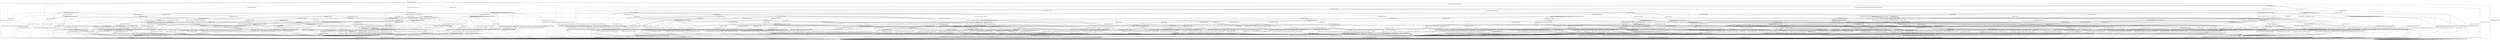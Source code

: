 digraph g {

	s0 [shape="circle" label="s0"];
	s1 [shape="circle" label="s1"];
	s2 [shape="circle" label="s2"];
	s3 [shape="circle" label="s3"];
	s4 [shape="circle" label="s4"];
	s5 [shape="circle" label="s5"];
	s6 [shape="circle" label="s6"];
	s7 [shape="circle" label="s7"];
	s8 [shape="circle" label="s8"];
	s9 [shape="circle" label="s9"];
	s10 [shape="circle" label="s10"];
	s11 [shape="circle" label="s11"];
	s12 [shape="circle" label="s12"];
	s13 [shape="circle" label="s13"];
	s14 [shape="circle" label="s14"];
	s15 [shape="circle" label="s15"];
	s16 [shape="circle" label="s16"];
	s17 [shape="circle" label="s17"];
	s18 [shape="circle" label="s18"];
	s19 [shape="circle" label="s19"];
	s20 [shape="circle" label="s20"];
	s21 [shape="circle" label="s21"];
	s22 [shape="circle" label="s22"];
	s23 [shape="circle" label="s23"];
	s24 [shape="circle" label="s24"];
	s25 [shape="circle" label="s25"];
	s26 [shape="circle" label="s26"];
	s27 [shape="circle" label="s27"];
	s28 [shape="circle" label="s28"];
	s29 [shape="circle" label="s29"];
	s30 [shape="circle" label="s30"];
	s31 [shape="circle" label="s31"];
	s32 [shape="circle" label="s32"];
	s33 [shape="circle" label="s33"];
	s34 [shape="circle" label="s34"];
	s35 [shape="circle" label="s35"];
	s36 [shape="circle" label="s36"];
	s37 [shape="circle" label="s37"];
	s38 [shape="circle" label="s38"];
	s39 [shape="circle" label="s39"];
	s40 [shape="circle" label="s40"];
	s41 [shape="circle" label="s41"];
	s42 [shape="circle" label="s42"];
	s43 [shape="circle" label="s43"];
	s44 [shape="circle" label="s44"];
	s45 [shape="circle" label="s45"];
	s46 [shape="circle" label="s46"];
	s47 [shape="circle" label="s47"];
	s48 [shape="circle" label="s48"];
	s49 [shape="circle" label="s49"];
	s50 [shape="circle" label="s50"];
	s51 [shape="circle" label="s51"];
	s52 [shape="circle" label="s52"];
	s53 [shape="circle" label="s53"];
	s54 [shape="circle" label="s54"];
	s55 [shape="circle" label="s55"];
	s56 [shape="circle" label="s56"];
	s57 [shape="circle" label="s57"];
	s58 [shape="circle" label="s58"];
	s59 [shape="circle" label="s59"];
	s60 [shape="circle" label="s60"];
	s61 [shape="circle" label="s61"];
	s62 [shape="circle" label="s62"];
	s63 [shape="circle" label="s63"];
	s64 [shape="circle" label="s64"];
	s65 [shape="circle" label="s65"];
	s66 [shape="circle" label="s66"];
	s67 [shape="circle" label="s67"];
	s68 [shape="circle" label="s68"];
	s69 [shape="circle" label="s69"];
	s70 [shape="circle" label="s70"];
	s71 [shape="circle" label="s71"];
	s72 [shape="circle" label="s72"];
	s73 [shape="circle" label="s73"];
	s74 [shape="circle" label="s74"];
	s75 [shape="circle" label="s75"];
	s76 [shape="circle" label="s76"];
	s77 [shape="circle" label="s77"];
	s78 [shape="circle" label="s78"];
	s79 [shape="circle" label="s79"];
	s80 [shape="circle" label="s80"];
	s81 [shape="circle" label="s81"];
	s82 [shape="circle" label="s82"];
	s83 [shape="circle" label="s83"];
	s84 [shape="circle" label="s84"];
	s85 [shape="circle" label="s85"];
	s86 [shape="circle" label="s86"];
	s87 [shape="circle" label="s87"];
	s88 [shape="circle" label="s88"];
	s89 [shape="circle" label="s89"];
	s90 [shape="circle" label="s90"];
	s0 -> s2 [label="RSA_CLIENT_HELLO / HELLO_VERIFY_REQUEST"];
	s0 -> s12 [label="RSA_CLIENT_KEY_EXCHANGE / TIMEOUT"];
	s0 -> s6 [label="CHANGE_CIPHER_SPEC / TIMEOUT"];
	s0 -> s3 [label="FINISHED / TIMEOUT"];
	s0 -> s0 [label="APPLICATION / TIMEOUT"];
	s0 -> s71 [label="CERTIFICATE / TIMEOUT"];
	s0 -> s20 [label="EMPTY_CERTIFICATE / TIMEOUT"];
	s0 -> s3 [label="CERTIFICATE_VERIFY / TIMEOUT"];
	s0 -> s1 [label="Alert(WARNING,CLOSE_NOTIFY) / TIMEOUT"];
	s0 -> s1 [label="Alert(FATAL,UNEXPECTED_MESSAGE) / TIMEOUT"];
	s1 -> s1 [label="RSA_CLIENT_HELLO / SOCKET_CLOSED"];
	s1 -> s1 [label="RSA_CLIENT_KEY_EXCHANGE / SOCKET_CLOSED"];
	s1 -> s1 [label="CHANGE_CIPHER_SPEC / SOCKET_CLOSED"];
	s1 -> s1 [label="FINISHED / SOCKET_CLOSED"];
	s1 -> s1 [label="APPLICATION / SOCKET_CLOSED"];
	s1 -> s1 [label="CERTIFICATE / SOCKET_CLOSED"];
	s1 -> s1 [label="EMPTY_CERTIFICATE / SOCKET_CLOSED"];
	s1 -> s1 [label="CERTIFICATE_VERIFY / SOCKET_CLOSED"];
	s1 -> s1 [label="Alert(WARNING,CLOSE_NOTIFY) / SOCKET_CLOSED"];
	s1 -> s1 [label="Alert(FATAL,UNEXPECTED_MESSAGE) / SOCKET_CLOSED"];
	s2 -> s4 [label="RSA_CLIENT_HELLO / SERVER_HELLO,CERTIFICATE,CERTIFICATE_REQUEST,SERVER_HELLO_DONE"];
	s2 -> s7 [label="RSA_CLIENT_KEY_EXCHANGE / TIMEOUT"];
	s2 -> s6 [label="CHANGE_CIPHER_SPEC / TIMEOUT"];
	s2 -> s5 [label="FINISHED / TIMEOUT"];
	s2 -> s2 [label="APPLICATION / TIMEOUT"];
	s2 -> s32 [label="CERTIFICATE / TIMEOUT"];
	s2 -> s18 [label="EMPTY_CERTIFICATE / TIMEOUT"];
	s2 -> s5 [label="CERTIFICATE_VERIFY / TIMEOUT"];
	s2 -> s1 [label="Alert(WARNING,CLOSE_NOTIFY) / Alert(WARNING,CLOSE_NOTIFY)"];
	s2 -> s1 [label="Alert(FATAL,UNEXPECTED_MESSAGE) / TIMEOUT"];
	s3 -> s3 [label="RSA_CLIENT_HELLO / TIMEOUT"];
	s3 -> s3 [label="RSA_CLIENT_KEY_EXCHANGE / TIMEOUT"];
	s3 -> s6 [label="CHANGE_CIPHER_SPEC / TIMEOUT"];
	s3 -> s3 [label="FINISHED / TIMEOUT"];
	s3 -> s3 [label="APPLICATION / TIMEOUT"];
	s3 -> s3 [label="CERTIFICATE / TIMEOUT"];
	s3 -> s3 [label="EMPTY_CERTIFICATE / TIMEOUT"];
	s3 -> s3 [label="CERTIFICATE_VERIFY / TIMEOUT"];
	s3 -> s1 [label="Alert(WARNING,CLOSE_NOTIFY) / TIMEOUT"];
	s3 -> s1 [label="Alert(FATAL,UNEXPECTED_MESSAGE) / TIMEOUT"];
	s4 -> s1 [label="RSA_CLIENT_HELLO / Alert(FATAL,UNEXPECTED_MESSAGE)"];
	s4 -> s15 [label="RSA_CLIENT_KEY_EXCHANGE / TIMEOUT"];
	s4 -> s6 [label="CHANGE_CIPHER_SPEC / TIMEOUT"];
	s4 -> s5 [label="FINISHED / TIMEOUT"];
	s4 -> s4 [label="APPLICATION / TIMEOUT"];
	s4 -> s32 [label="CERTIFICATE / TIMEOUT"];
	s4 -> s8 [label="EMPTY_CERTIFICATE / TIMEOUT"];
	s4 -> s5 [label="CERTIFICATE_VERIFY / TIMEOUT"];
	s4 -> s1 [label="Alert(WARNING,CLOSE_NOTIFY) / Alert(WARNING,CLOSE_NOTIFY)"];
	s4 -> s1 [label="Alert(FATAL,UNEXPECTED_MESSAGE) / TIMEOUT"];
	s5 -> s5 [label="RSA_CLIENT_HELLO / TIMEOUT"];
	s5 -> s5 [label="RSA_CLIENT_KEY_EXCHANGE / TIMEOUT"];
	s5 -> s6 [label="CHANGE_CIPHER_SPEC / TIMEOUT"];
	s5 -> s5 [label="FINISHED / TIMEOUT"];
	s5 -> s5 [label="APPLICATION / TIMEOUT"];
	s5 -> s5 [label="CERTIFICATE / TIMEOUT"];
	s5 -> s5 [label="EMPTY_CERTIFICATE / TIMEOUT"];
	s5 -> s5 [label="CERTIFICATE_VERIFY / TIMEOUT"];
	s5 -> s1 [label="Alert(WARNING,CLOSE_NOTIFY) / Alert(WARNING,CLOSE_NOTIFY)"];
	s5 -> s1 [label="Alert(FATAL,UNEXPECTED_MESSAGE) / TIMEOUT"];
	s6 -> s6 [label="RSA_CLIENT_HELLO / TIMEOUT"];
	s6 -> s6 [label="RSA_CLIENT_KEY_EXCHANGE / TIMEOUT"];
	s6 -> s6 [label="CHANGE_CIPHER_SPEC / TIMEOUT"];
	s6 -> s6 [label="FINISHED / TIMEOUT"];
	s6 -> s6 [label="APPLICATION / TIMEOUT"];
	s6 -> s6 [label="CERTIFICATE / TIMEOUT"];
	s6 -> s6 [label="EMPTY_CERTIFICATE / TIMEOUT"];
	s6 -> s6 [label="CERTIFICATE_VERIFY / TIMEOUT"];
	s6 -> s6 [label="Alert(WARNING,CLOSE_NOTIFY) / TIMEOUT"];
	s6 -> s6 [label="Alert(FATAL,UNEXPECTED_MESSAGE) / TIMEOUT"];
	s7 -> s49 [label="RSA_CLIENT_HELLO / TIMEOUT"];
	s7 -> s5 [label="RSA_CLIENT_KEY_EXCHANGE / TIMEOUT"];
	s7 -> s10 [label="CHANGE_CIPHER_SPEC / TIMEOUT"];
	s7 -> s24 [label="FINISHED / TIMEOUT"];
	s7 -> s7 [label="APPLICATION / TIMEOUT"];
	s7 -> s11 [label="CERTIFICATE / TIMEOUT"];
	s7 -> s11 [label="EMPTY_CERTIFICATE / TIMEOUT"];
	s7 -> s7 [label="CERTIFICATE_VERIFY / TIMEOUT"];
	s7 -> s1 [label="Alert(WARNING,CLOSE_NOTIFY) / Alert(WARNING,CLOSE_NOTIFY)"];
	s7 -> s1 [label="Alert(FATAL,UNEXPECTED_MESSAGE) / TIMEOUT"];
	s8 -> s56 [label="RSA_CLIENT_HELLO / TIMEOUT"];
	s8 -> s61 [label="RSA_CLIENT_KEY_EXCHANGE / TIMEOUT"];
	s8 -> s9 [label="CHANGE_CIPHER_SPEC / TIMEOUT"];
	s8 -> s33 [label="FINISHED / TIMEOUT"];
	s8 -> s8 [label="APPLICATION / TIMEOUT"];
	s8 -> s5 [label="CERTIFICATE / TIMEOUT"];
	s8 -> s5 [label="EMPTY_CERTIFICATE / TIMEOUT"];
	s8 -> s90 [label="CERTIFICATE_VERIFY / TIMEOUT"];
	s8 -> s1 [label="Alert(WARNING,CLOSE_NOTIFY) / Alert(WARNING,CLOSE_NOTIFY)"];
	s8 -> s1 [label="Alert(FATAL,UNEXPECTED_MESSAGE) / TIMEOUT"];
	s9 -> s1 [label="RSA_CLIENT_HELLO / Alert(FATAL,BAD_CERTIFICATE)"];
	s9 -> s1 [label="RSA_CLIENT_KEY_EXCHANGE / Alert(FATAL,BAD_CERTIFICATE)"];
	s9 -> s6 [label="CHANGE_CIPHER_SPEC / TIMEOUT"];
	s9 -> s1 [label="FINISHED / Alert(FATAL,BAD_CERTIFICATE)"];
	s9 -> s9 [label="APPLICATION / TIMEOUT"];
	s9 -> s1 [label="CERTIFICATE / Alert(FATAL,BAD_CERTIFICATE)"];
	s9 -> s1 [label="EMPTY_CERTIFICATE / Alert(FATAL,BAD_CERTIFICATE)"];
	s9 -> s1 [label="CERTIFICATE_VERIFY / Alert(FATAL,BAD_CERTIFICATE)"];
	s9 -> s9 [label="Alert(WARNING,CLOSE_NOTIFY) / TIMEOUT"];
	s9 -> s9 [label="Alert(FATAL,UNEXPECTED_MESSAGE) / TIMEOUT"];
	s10 -> s1 [label="RSA_CLIENT_HELLO / Alert(FATAL,UNEXPECTED_MESSAGE)"];
	s10 -> s1 [label="RSA_CLIENT_KEY_EXCHANGE / Alert(FATAL,UNEXPECTED_MESSAGE)"];
	s10 -> s6 [label="CHANGE_CIPHER_SPEC / TIMEOUT"];
	s10 -> s1 [label="FINISHED / Alert(FATAL,UNEXPECTED_MESSAGE)"];
	s10 -> s10 [label="APPLICATION / TIMEOUT"];
	s10 -> s1 [label="CERTIFICATE / Alert(FATAL,UNEXPECTED_MESSAGE)"];
	s10 -> s1 [label="EMPTY_CERTIFICATE / Alert(FATAL,UNEXPECTED_MESSAGE)"];
	s10 -> s1 [label="CERTIFICATE_VERIFY / Alert(FATAL,UNEXPECTED_MESSAGE)"];
	s10 -> s10 [label="Alert(WARNING,CLOSE_NOTIFY) / TIMEOUT"];
	s10 -> s10 [label="Alert(FATAL,UNEXPECTED_MESSAGE) / TIMEOUT"];
	s11 -> s43 [label="RSA_CLIENT_HELLO / TIMEOUT"];
	s11 -> s5 [label="RSA_CLIENT_KEY_EXCHANGE / TIMEOUT"];
	s11 -> s10 [label="CHANGE_CIPHER_SPEC / TIMEOUT"];
	s11 -> s27 [label="FINISHED / TIMEOUT"];
	s11 -> s11 [label="APPLICATION / TIMEOUT"];
	s11 -> s5 [label="CERTIFICATE / TIMEOUT"];
	s11 -> s5 [label="EMPTY_CERTIFICATE / TIMEOUT"];
	s11 -> s63 [label="CERTIFICATE_VERIFY / TIMEOUT"];
	s11 -> s1 [label="Alert(WARNING,CLOSE_NOTIFY) / Alert(WARNING,CLOSE_NOTIFY)"];
	s11 -> s1 [label="Alert(FATAL,UNEXPECTED_MESSAGE) / TIMEOUT"];
	s12 -> s68 [label="RSA_CLIENT_HELLO / TIMEOUT"];
	s12 -> s3 [label="RSA_CLIENT_KEY_EXCHANGE / TIMEOUT"];
	s12 -> s13 [label="CHANGE_CIPHER_SPEC / TIMEOUT"];
	s12 -> s60 [label="FINISHED / TIMEOUT"];
	s12 -> s12 [label="APPLICATION / TIMEOUT"];
	s12 -> s23 [label="CERTIFICATE / TIMEOUT"];
	s12 -> s23 [label="EMPTY_CERTIFICATE / TIMEOUT"];
	s12 -> s14 [label="CERTIFICATE_VERIFY / TIMEOUT"];
	s12 -> s1 [label="Alert(WARNING,CLOSE_NOTIFY) / TIMEOUT"];
	s12 -> s1 [label="Alert(FATAL,UNEXPECTED_MESSAGE) / TIMEOUT"];
	s13 -> s1 [label="RSA_CLIENT_HELLO / TIMEOUT"];
	s13 -> s1 [label="RSA_CLIENT_KEY_EXCHANGE / TIMEOUT"];
	s13 -> s6 [label="CHANGE_CIPHER_SPEC / TIMEOUT"];
	s13 -> s1 [label="FINISHED / TIMEOUT"];
	s13 -> s13 [label="APPLICATION / TIMEOUT"];
	s13 -> s1 [label="CERTIFICATE / TIMEOUT"];
	s13 -> s1 [label="EMPTY_CERTIFICATE / TIMEOUT"];
	s13 -> s1 [label="CERTIFICATE_VERIFY / TIMEOUT"];
	s13 -> s13 [label="Alert(WARNING,CLOSE_NOTIFY) / TIMEOUT"];
	s13 -> s13 [label="Alert(FATAL,UNEXPECTED_MESSAGE) / TIMEOUT"];
	s14 -> s79 [label="RSA_CLIENT_HELLO / TIMEOUT"];
	s14 -> s3 [label="RSA_CLIENT_KEY_EXCHANGE / TIMEOUT"];
	s14 -> s13 [label="CHANGE_CIPHER_SPEC / TIMEOUT"];
	s14 -> s64 [label="FINISHED / TIMEOUT"];
	s14 -> s14 [label="APPLICATION / TIMEOUT"];
	s14 -> s26 [label="CERTIFICATE / TIMEOUT"];
	s14 -> s26 [label="EMPTY_CERTIFICATE / TIMEOUT"];
	s14 -> s3 [label="CERTIFICATE_VERIFY / TIMEOUT"];
	s14 -> s1 [label="Alert(WARNING,CLOSE_NOTIFY) / TIMEOUT"];
	s14 -> s1 [label="Alert(FATAL,UNEXPECTED_MESSAGE) / TIMEOUT"];
	s15 -> s49 [label="RSA_CLIENT_HELLO / TIMEOUT"];
	s15 -> s5 [label="RSA_CLIENT_KEY_EXCHANGE / TIMEOUT"];
	s15 -> s19 [label="CHANGE_CIPHER_SPEC / TIMEOUT"];
	s15 -> s24 [label="FINISHED / TIMEOUT"];
	s15 -> s15 [label="APPLICATION / TIMEOUT"];
	s15 -> s59 [label="CERTIFICATE / TIMEOUT"];
	s15 -> s61 [label="EMPTY_CERTIFICATE / TIMEOUT"];
	s15 -> s16 [label="CERTIFICATE_VERIFY / TIMEOUT"];
	s15 -> s1 [label="Alert(WARNING,CLOSE_NOTIFY) / Alert(WARNING,CLOSE_NOTIFY)"];
	s15 -> s1 [label="Alert(FATAL,UNEXPECTED_MESSAGE) / TIMEOUT"];
	s16 -> s16 [label="RSA_CLIENT_HELLO / TIMEOUT"];
	s16 -> s5 [label="RSA_CLIENT_KEY_EXCHANGE / TIMEOUT"];
	s16 -> s17 [label="CHANGE_CIPHER_SPEC / TIMEOUT"];
	s16 -> s73 [label="FINISHED / TIMEOUT"];
	s16 -> s16 [label="APPLICATION / TIMEOUT"];
	s16 -> s21 [label="CERTIFICATE / TIMEOUT"];
	s16 -> s21 [label="EMPTY_CERTIFICATE / TIMEOUT"];
	s16 -> s5 [label="CERTIFICATE_VERIFY / TIMEOUT"];
	s16 -> s1 [label="Alert(WARNING,CLOSE_NOTIFY) / Alert(WARNING,CLOSE_NOTIFY)"];
	s16 -> s1 [label="Alert(FATAL,UNEXPECTED_MESSAGE) / TIMEOUT"];
	s17 -> s1 [label="RSA_CLIENT_HELLO / Alert(FATAL,HANDSHAKE_FAILURE)"];
	s17 -> s1 [label="RSA_CLIENT_KEY_EXCHANGE / Alert(FATAL,HANDSHAKE_FAILURE)"];
	s17 -> s6 [label="CHANGE_CIPHER_SPEC / TIMEOUT"];
	s17 -> s1 [label="FINISHED / Alert(FATAL,HANDSHAKE_FAILURE)"];
	s17 -> s17 [label="APPLICATION / TIMEOUT"];
	s17 -> s1 [label="CERTIFICATE / Alert(FATAL,HANDSHAKE_FAILURE)"];
	s17 -> s1 [label="EMPTY_CERTIFICATE / Alert(FATAL,HANDSHAKE_FAILURE)"];
	s17 -> s1 [label="CERTIFICATE_VERIFY / Alert(FATAL,HANDSHAKE_FAILURE)"];
	s17 -> s17 [label="Alert(WARNING,CLOSE_NOTIFY) / TIMEOUT"];
	s17 -> s17 [label="Alert(FATAL,UNEXPECTED_MESSAGE) / TIMEOUT"];
	s18 -> s18 [label="RSA_CLIENT_HELLO / TIMEOUT"];
	s18 -> s11 [label="RSA_CLIENT_KEY_EXCHANGE / TIMEOUT"];
	s18 -> s10 [label="CHANGE_CIPHER_SPEC / TIMEOUT"];
	s18 -> s86 [label="FINISHED / TIMEOUT"];
	s18 -> s18 [label="APPLICATION / TIMEOUT"];
	s18 -> s5 [label="CERTIFICATE / TIMEOUT"];
	s18 -> s5 [label="EMPTY_CERTIFICATE / TIMEOUT"];
	s18 -> s47 [label="CERTIFICATE_VERIFY / TIMEOUT"];
	s18 -> s1 [label="Alert(WARNING,CLOSE_NOTIFY) / Alert(WARNING,CLOSE_NOTIFY)"];
	s18 -> s1 [label="Alert(FATAL,UNEXPECTED_MESSAGE) / TIMEOUT"];
	s19 -> s36 [label="RSA_CLIENT_HELLO / TIMEOUT"];
	s19 -> s5 [label="RSA_CLIENT_KEY_EXCHANGE / TIMEOUT"];
	s19 -> s6 [label="CHANGE_CIPHER_SPEC / TIMEOUT"];
	s19 -> s1 [label="FINISHED / CHANGE_CIPHER_SPEC,FINISHED,CHANGE_CIPHER_SPEC,FINISHED"];
	s19 -> s19 [label="APPLICATION / TIMEOUT"];
	s19 -> s28 [label="CERTIFICATE / TIMEOUT"];
	s19 -> s61 [label="EMPTY_CERTIFICATE / TIMEOUT"];
	s19 -> s35 [label="CERTIFICATE_VERIFY / TIMEOUT"];
	s19 -> s19 [label="Alert(WARNING,CLOSE_NOTIFY) / TIMEOUT"];
	s19 -> s19 [label="Alert(FATAL,UNEXPECTED_MESSAGE) / TIMEOUT"];
	s20 -> s34 [label="RSA_CLIENT_HELLO / TIMEOUT"];
	s20 -> s23 [label="RSA_CLIENT_KEY_EXCHANGE / TIMEOUT"];
	s20 -> s13 [label="CHANGE_CIPHER_SPEC / TIMEOUT"];
	s20 -> s20 [label="FINISHED / TIMEOUT"];
	s20 -> s20 [label="APPLICATION / TIMEOUT"];
	s20 -> s3 [label="CERTIFICATE / TIMEOUT"];
	s20 -> s3 [label="EMPTY_CERTIFICATE / TIMEOUT"];
	s20 -> s25 [label="CERTIFICATE_VERIFY / TIMEOUT"];
	s20 -> s1 [label="Alert(WARNING,CLOSE_NOTIFY) / TIMEOUT"];
	s20 -> s1 [label="Alert(FATAL,UNEXPECTED_MESSAGE) / TIMEOUT"];
	s21 -> s41 [label="RSA_CLIENT_HELLO / TIMEOUT"];
	s21 -> s5 [label="RSA_CLIENT_KEY_EXCHANGE / TIMEOUT"];
	s21 -> s17 [label="CHANGE_CIPHER_SPEC / TIMEOUT"];
	s21 -> s22 [label="FINISHED / TIMEOUT"];
	s21 -> s21 [label="APPLICATION / TIMEOUT"];
	s21 -> s5 [label="CERTIFICATE / TIMEOUT"];
	s21 -> s5 [label="EMPTY_CERTIFICATE / TIMEOUT"];
	s21 -> s5 [label="CERTIFICATE_VERIFY / TIMEOUT"];
	s21 -> s1 [label="Alert(WARNING,CLOSE_NOTIFY) / Alert(WARNING,CLOSE_NOTIFY)"];
	s21 -> s1 [label="Alert(FATAL,UNEXPECTED_MESSAGE) / TIMEOUT"];
	s22 -> s42 [label="RSA_CLIENT_HELLO / TIMEOUT"];
	s22 -> s5 [label="RSA_CLIENT_KEY_EXCHANGE / TIMEOUT"];
	s22 -> s17 [label="CHANGE_CIPHER_SPEC / TIMEOUT"];
	s22 -> s5 [label="FINISHED / TIMEOUT"];
	s22 -> s22 [label="APPLICATION / TIMEOUT"];
	s22 -> s5 [label="CERTIFICATE / TIMEOUT"];
	s22 -> s5 [label="EMPTY_CERTIFICATE / TIMEOUT"];
	s22 -> s5 [label="CERTIFICATE_VERIFY / TIMEOUT"];
	s22 -> s1 [label="Alert(WARNING,CLOSE_NOTIFY) / Alert(WARNING,CLOSE_NOTIFY)"];
	s22 -> s1 [label="Alert(FATAL,UNEXPECTED_MESSAGE) / TIMEOUT"];
	s23 -> s46 [label="RSA_CLIENT_HELLO / TIMEOUT"];
	s23 -> s3 [label="RSA_CLIENT_KEY_EXCHANGE / TIMEOUT"];
	s23 -> s13 [label="CHANGE_CIPHER_SPEC / TIMEOUT"];
	s23 -> s23 [label="FINISHED / TIMEOUT"];
	s23 -> s23 [label="APPLICATION / TIMEOUT"];
	s23 -> s3 [label="CERTIFICATE / TIMEOUT"];
	s23 -> s3 [label="EMPTY_CERTIFICATE / TIMEOUT"];
	s23 -> s26 [label="CERTIFICATE_VERIFY / TIMEOUT"];
	s23 -> s1 [label="Alert(WARNING,CLOSE_NOTIFY) / TIMEOUT"];
	s23 -> s1 [label="Alert(FATAL,UNEXPECTED_MESSAGE) / TIMEOUT"];
	s24 -> s54 [label="RSA_CLIENT_HELLO / TIMEOUT"];
	s24 -> s5 [label="RSA_CLIENT_KEY_EXCHANGE / TIMEOUT"];
	s24 -> s10 [label="CHANGE_CIPHER_SPEC / TIMEOUT"];
	s24 -> s5 [label="FINISHED / TIMEOUT"];
	s24 -> s24 [label="APPLICATION / TIMEOUT"];
	s24 -> s27 [label="CERTIFICATE / TIMEOUT"];
	s24 -> s27 [label="EMPTY_CERTIFICATE / TIMEOUT"];
	s24 -> s24 [label="CERTIFICATE_VERIFY / TIMEOUT"];
	s24 -> s1 [label="Alert(WARNING,CLOSE_NOTIFY) / Alert(WARNING,CLOSE_NOTIFY)"];
	s24 -> s1 [label="Alert(FATAL,UNEXPECTED_MESSAGE) / TIMEOUT"];
	s25 -> s81 [label="RSA_CLIENT_HELLO / TIMEOUT"];
	s25 -> s26 [label="RSA_CLIENT_KEY_EXCHANGE / TIMEOUT"];
	s25 -> s13 [label="CHANGE_CIPHER_SPEC / TIMEOUT"];
	s25 -> s66 [label="FINISHED / TIMEOUT"];
	s25 -> s25 [label="APPLICATION / TIMEOUT"];
	s25 -> s3 [label="CERTIFICATE / TIMEOUT"];
	s25 -> s3 [label="EMPTY_CERTIFICATE / TIMEOUT"];
	s25 -> s3 [label="CERTIFICATE_VERIFY / TIMEOUT"];
	s25 -> s1 [label="Alert(WARNING,CLOSE_NOTIFY) / TIMEOUT"];
	s25 -> s1 [label="Alert(FATAL,UNEXPECTED_MESSAGE) / TIMEOUT"];
	s26 -> s53 [label="RSA_CLIENT_HELLO / TIMEOUT"];
	s26 -> s3 [label="RSA_CLIENT_KEY_EXCHANGE / TIMEOUT"];
	s26 -> s13 [label="CHANGE_CIPHER_SPEC / TIMEOUT"];
	s26 -> s31 [label="FINISHED / TIMEOUT"];
	s26 -> s26 [label="APPLICATION / TIMEOUT"];
	s26 -> s3 [label="CERTIFICATE / TIMEOUT"];
	s26 -> s3 [label="EMPTY_CERTIFICATE / TIMEOUT"];
	s26 -> s3 [label="CERTIFICATE_VERIFY / TIMEOUT"];
	s26 -> s1 [label="Alert(WARNING,CLOSE_NOTIFY) / TIMEOUT"];
	s26 -> s1 [label="Alert(FATAL,UNEXPECTED_MESSAGE) / TIMEOUT"];
	s27 -> s55 [label="RSA_CLIENT_HELLO / TIMEOUT"];
	s27 -> s5 [label="RSA_CLIENT_KEY_EXCHANGE / TIMEOUT"];
	s27 -> s10 [label="CHANGE_CIPHER_SPEC / TIMEOUT"];
	s27 -> s5 [label="FINISHED / TIMEOUT"];
	s27 -> s27 [label="APPLICATION / TIMEOUT"];
	s27 -> s5 [label="CERTIFICATE / TIMEOUT"];
	s27 -> s5 [label="EMPTY_CERTIFICATE / TIMEOUT"];
	s27 -> s67 [label="CERTIFICATE_VERIFY / TIMEOUT"];
	s27 -> s1 [label="Alert(WARNING,CLOSE_NOTIFY) / Alert(WARNING,CLOSE_NOTIFY)"];
	s27 -> s1 [label="Alert(FATAL,UNEXPECTED_MESSAGE) / TIMEOUT"];
	s28 -> s37 [label="RSA_CLIENT_HELLO / TIMEOUT"];
	s28 -> s5 [label="RSA_CLIENT_KEY_EXCHANGE / TIMEOUT"];
	s28 -> s10 [label="CHANGE_CIPHER_SPEC / TIMEOUT"];
	s28 -> s29 [label="FINISHED / TIMEOUT"];
	s28 -> s5 [label="APPLICATION / TIMEOUT"];
	s28 -> s5 [label="CERTIFICATE / TIMEOUT"];
	s28 -> s5 [label="EMPTY_CERTIFICATE / TIMEOUT"];
	s28 -> s28 [label="CERTIFICATE_VERIFY / TIMEOUT"];
	s28 -> s1 [label="Alert(WARNING,CLOSE_NOTIFY) / Alert(WARNING,CLOSE_NOTIFY)"];
	s28 -> s1 [label="Alert(FATAL,UNEXPECTED_MESSAGE) / TIMEOUT"];
	s29 -> s29 [label="RSA_CLIENT_HELLO / TIMEOUT"];
	s29 -> s5 [label="RSA_CLIENT_KEY_EXCHANGE / TIMEOUT"];
	s29 -> s30 [label="CHANGE_CIPHER_SPEC / TIMEOUT"];
	s29 -> s5 [label="FINISHED / TIMEOUT"];
	s29 -> s5 [label="APPLICATION / TIMEOUT"];
	s29 -> s5 [label="CERTIFICATE / TIMEOUT"];
	s29 -> s5 [label="EMPTY_CERTIFICATE / TIMEOUT"];
	s29 -> s48 [label="CERTIFICATE_VERIFY / TIMEOUT"];
	s29 -> s1 [label="Alert(WARNING,CLOSE_NOTIFY) / Alert(WARNING,CLOSE_NOTIFY)"];
	s29 -> s1 [label="Alert(FATAL,UNEXPECTED_MESSAGE) / TIMEOUT"];
	s30 -> s1 [label="RSA_CLIENT_HELLO / CHANGE_CIPHER_SPEC,FINISHED,CHANGE_CIPHER_SPEC,FINISHED"];
	s30 -> s1 [label="RSA_CLIENT_KEY_EXCHANGE / CHANGE_CIPHER_SPEC,UNKNOWN_MESSAGE,CHANGE_CIPHER_SPEC,UNKNOWN_MESSAGE"];
	s30 -> s6 [label="CHANGE_CIPHER_SPEC / TIMEOUT"];
	s30 -> s1 [label="FINISHED / CHANGE_CIPHER_SPEC,FINISHED,CHANGE_CIPHER_SPEC,FINISHED"];
	s30 -> s30 [label="APPLICATION / TIMEOUT"];
	s30 -> s1 [label="CERTIFICATE / CHANGE_CIPHER_SPEC,FINISHED,CHANGE_CIPHER_SPEC,FINISHED"];
	s30 -> s1 [label="EMPTY_CERTIFICATE / CHANGE_CIPHER_SPEC,FINISHED,CHANGE_CIPHER_SPEC,FINISHED"];
	s30 -> s1 [label="CERTIFICATE_VERIFY / CHANGE_CIPHER_SPEC,FINISHED,CHANGE_CIPHER_SPEC,FINISHED"];
	s30 -> s30 [label="Alert(WARNING,CLOSE_NOTIFY) / TIMEOUT"];
	s30 -> s30 [label="Alert(FATAL,UNEXPECTED_MESSAGE) / TIMEOUT"];
	s31 -> s70 [label="RSA_CLIENT_HELLO / TIMEOUT"];
	s31 -> s3 [label="RSA_CLIENT_KEY_EXCHANGE / TIMEOUT"];
	s31 -> s13 [label="CHANGE_CIPHER_SPEC / TIMEOUT"];
	s31 -> s3 [label="FINISHED / TIMEOUT"];
	s31 -> s31 [label="APPLICATION / TIMEOUT"];
	s31 -> s3 [label="CERTIFICATE / TIMEOUT"];
	s31 -> s3 [label="EMPTY_CERTIFICATE / TIMEOUT"];
	s31 -> s3 [label="CERTIFICATE_VERIFY / TIMEOUT"];
	s31 -> s1 [label="Alert(WARNING,CLOSE_NOTIFY) / TIMEOUT"];
	s31 -> s1 [label="Alert(FATAL,UNEXPECTED_MESSAGE) / TIMEOUT"];
	s32 -> s32 [label="RSA_CLIENT_HELLO / TIMEOUT"];
	s32 -> s32 [label="RSA_CLIENT_KEY_EXCHANGE / TIMEOUT"];
	s32 -> s6 [label="CHANGE_CIPHER_SPEC / TIMEOUT"];
	s32 -> s32 [label="FINISHED / TIMEOUT"];
	s32 -> s32 [label="APPLICATION / TIMEOUT"];
	s32 -> s5 [label="CERTIFICATE / TIMEOUT"];
	s32 -> s5 [label="EMPTY_CERTIFICATE / TIMEOUT"];
	s32 -> s47 [label="CERTIFICATE_VERIFY / TIMEOUT"];
	s32 -> s1 [label="Alert(WARNING,CLOSE_NOTIFY) / Alert(WARNING,CLOSE_NOTIFY)"];
	s32 -> s1 [label="Alert(FATAL,UNEXPECTED_MESSAGE) / TIMEOUT"];
	s33 -> s69 [label="RSA_CLIENT_HELLO / TIMEOUT"];
	s33 -> s57 [label="RSA_CLIENT_KEY_EXCHANGE / TIMEOUT"];
	s33 -> s9 [label="CHANGE_CIPHER_SPEC / TIMEOUT"];
	s33 -> s5 [label="FINISHED / TIMEOUT"];
	s33 -> s33 [label="APPLICATION / TIMEOUT"];
	s33 -> s5 [label="CERTIFICATE / TIMEOUT"];
	s33 -> s5 [label="EMPTY_CERTIFICATE / TIMEOUT"];
	s33 -> s33 [label="CERTIFICATE_VERIFY / TIMEOUT"];
	s33 -> s1 [label="Alert(WARNING,CLOSE_NOTIFY) / Alert(WARNING,CLOSE_NOTIFY)"];
	s33 -> s1 [label="Alert(FATAL,UNEXPECTED_MESSAGE) / TIMEOUT"];
	s34 -> s3 [label="RSA_CLIENT_HELLO / TIMEOUT"];
	s34 -> s46 [label="RSA_CLIENT_KEY_EXCHANGE / TIMEOUT"];
	s34 -> s13 [label="CHANGE_CIPHER_SPEC / TIMEOUT"];
	s34 -> s34 [label="FINISHED / TIMEOUT"];
	s34 -> s34 [label="APPLICATION / TIMEOUT"];
	s34 -> s3 [label="CERTIFICATE / TIMEOUT"];
	s34 -> s3 [label="EMPTY_CERTIFICATE / TIMEOUT"];
	s34 -> s81 [label="CERTIFICATE_VERIFY / TIMEOUT"];
	s34 -> s1 [label="Alert(WARNING,CLOSE_NOTIFY) / TIMEOUT"];
	s34 -> s1 [label="Alert(FATAL,UNEXPECTED_MESSAGE) / TIMEOUT"];
	s35 -> s82 [label="RSA_CLIENT_HELLO / TIMEOUT"];
	s35 -> s5 [label="RSA_CLIENT_KEY_EXCHANGE / TIMEOUT"];
	s35 -> s17 [label="CHANGE_CIPHER_SPEC / TIMEOUT"];
	s35 -> s35 [label="FINISHED / TIMEOUT"];
	s35 -> s5 [label="APPLICATION / TIMEOUT"];
	s35 -> s62 [label="CERTIFICATE / TIMEOUT"];
	s35 -> s62 [label="EMPTY_CERTIFICATE / TIMEOUT"];
	s35 -> s5 [label="CERTIFICATE_VERIFY / TIMEOUT"];
	s35 -> s1 [label="Alert(WARNING,CLOSE_NOTIFY) / Alert(WARNING,CLOSE_NOTIFY)"];
	s35 -> s1 [label="Alert(FATAL,UNEXPECTED_MESSAGE) / TIMEOUT"];
	s36 -> s5 [label="RSA_CLIENT_HELLO / TIMEOUT"];
	s36 -> s5 [label="RSA_CLIENT_KEY_EXCHANGE / TIMEOUT"];
	s36 -> s10 [label="CHANGE_CIPHER_SPEC / TIMEOUT"];
	s36 -> s44 [label="FINISHED / TIMEOUT"];
	s36 -> s5 [label="APPLICATION / TIMEOUT"];
	s36 -> s37 [label="CERTIFICATE / TIMEOUT"];
	s36 -> s37 [label="EMPTY_CERTIFICATE / TIMEOUT"];
	s36 -> s38 [label="CERTIFICATE_VERIFY / TIMEOUT"];
	s36 -> s1 [label="Alert(WARNING,CLOSE_NOTIFY) / Alert(WARNING,CLOSE_NOTIFY)"];
	s36 -> s1 [label="Alert(FATAL,UNEXPECTED_MESSAGE) / TIMEOUT"];
	s37 -> s5 [label="RSA_CLIENT_HELLO / TIMEOUT"];
	s37 -> s5 [label="RSA_CLIENT_KEY_EXCHANGE / TIMEOUT"];
	s37 -> s10 [label="CHANGE_CIPHER_SPEC / TIMEOUT"];
	s37 -> s52 [label="FINISHED / TIMEOUT"];
	s37 -> s5 [label="APPLICATION / TIMEOUT"];
	s37 -> s5 [label="CERTIFICATE / TIMEOUT"];
	s37 -> s5 [label="EMPTY_CERTIFICATE / TIMEOUT"];
	s37 -> s39 [label="CERTIFICATE_VERIFY / TIMEOUT"];
	s37 -> s1 [label="Alert(WARNING,CLOSE_NOTIFY) / Alert(WARNING,CLOSE_NOTIFY)"];
	s37 -> s1 [label="Alert(FATAL,UNEXPECTED_MESSAGE) / TIMEOUT"];
	s38 -> s5 [label="RSA_CLIENT_HELLO / TIMEOUT"];
	s38 -> s5 [label="RSA_CLIENT_KEY_EXCHANGE / TIMEOUT"];
	s38 -> s10 [label="CHANGE_CIPHER_SPEC / TIMEOUT"];
	s38 -> s85 [label="FINISHED / TIMEOUT"];
	s38 -> s5 [label="APPLICATION / TIMEOUT"];
	s38 -> s39 [label="CERTIFICATE / TIMEOUT"];
	s38 -> s39 [label="EMPTY_CERTIFICATE / TIMEOUT"];
	s38 -> s5 [label="CERTIFICATE_VERIFY / TIMEOUT"];
	s38 -> s1 [label="Alert(WARNING,CLOSE_NOTIFY) / Alert(WARNING,CLOSE_NOTIFY)"];
	s38 -> s1 [label="Alert(FATAL,UNEXPECTED_MESSAGE) / TIMEOUT"];
	s39 -> s5 [label="RSA_CLIENT_HELLO / TIMEOUT"];
	s39 -> s5 [label="RSA_CLIENT_KEY_EXCHANGE / TIMEOUT"];
	s39 -> s10 [label="CHANGE_CIPHER_SPEC / TIMEOUT"];
	s39 -> s40 [label="FINISHED / TIMEOUT"];
	s39 -> s5 [label="APPLICATION / TIMEOUT"];
	s39 -> s5 [label="CERTIFICATE / TIMEOUT"];
	s39 -> s5 [label="EMPTY_CERTIFICATE / TIMEOUT"];
	s39 -> s5 [label="CERTIFICATE_VERIFY / TIMEOUT"];
	s39 -> s1 [label="Alert(WARNING,CLOSE_NOTIFY) / Alert(WARNING,CLOSE_NOTIFY)"];
	s39 -> s1 [label="Alert(FATAL,UNEXPECTED_MESSAGE) / TIMEOUT"];
	s40 -> s5 [label="RSA_CLIENT_HELLO / TIMEOUT"];
	s40 -> s5 [label="RSA_CLIENT_KEY_EXCHANGE / TIMEOUT"];
	s40 -> s10 [label="CHANGE_CIPHER_SPEC / TIMEOUT"];
	s40 -> s5 [label="FINISHED / TIMEOUT"];
	s40 -> s5 [label="APPLICATION / TIMEOUT"];
	s40 -> s5 [label="CERTIFICATE / TIMEOUT"];
	s40 -> s5 [label="EMPTY_CERTIFICATE / TIMEOUT"];
	s40 -> s5 [label="CERTIFICATE_VERIFY / TIMEOUT"];
	s40 -> s1 [label="Alert(WARNING,CLOSE_NOTIFY) / Alert(WARNING,CLOSE_NOTIFY)"];
	s40 -> s1 [label="Alert(FATAL,UNEXPECTED_MESSAGE) / TIMEOUT"];
	s41 -> s5 [label="RSA_CLIENT_HELLO / TIMEOUT"];
	s41 -> s5 [label="RSA_CLIENT_KEY_EXCHANGE / TIMEOUT"];
	s41 -> s17 [label="CHANGE_CIPHER_SPEC / TIMEOUT"];
	s41 -> s42 [label="FINISHED / TIMEOUT"];
	s41 -> s41 [label="APPLICATION / TIMEOUT"];
	s41 -> s5 [label="CERTIFICATE / TIMEOUT"];
	s41 -> s5 [label="EMPTY_CERTIFICATE / TIMEOUT"];
	s41 -> s5 [label="CERTIFICATE_VERIFY / TIMEOUT"];
	s41 -> s1 [label="Alert(WARNING,CLOSE_NOTIFY) / Alert(WARNING,CLOSE_NOTIFY)"];
	s41 -> s1 [label="Alert(FATAL,UNEXPECTED_MESSAGE) / TIMEOUT"];
	s42 -> s5 [label="RSA_CLIENT_HELLO / TIMEOUT"];
	s42 -> s5 [label="RSA_CLIENT_KEY_EXCHANGE / TIMEOUT"];
	s42 -> s17 [label="CHANGE_CIPHER_SPEC / TIMEOUT"];
	s42 -> s5 [label="FINISHED / TIMEOUT"];
	s42 -> s42 [label="APPLICATION / TIMEOUT"];
	s42 -> s5 [label="CERTIFICATE / TIMEOUT"];
	s42 -> s5 [label="EMPTY_CERTIFICATE / TIMEOUT"];
	s42 -> s5 [label="CERTIFICATE_VERIFY / TIMEOUT"];
	s42 -> s1 [label="Alert(WARNING,CLOSE_NOTIFY) / Alert(WARNING,CLOSE_NOTIFY)"];
	s42 -> s1 [label="Alert(FATAL,UNEXPECTED_MESSAGE) / TIMEOUT"];
	s43 -> s5 [label="RSA_CLIENT_HELLO / TIMEOUT"];
	s43 -> s5 [label="RSA_CLIENT_KEY_EXCHANGE / TIMEOUT"];
	s43 -> s10 [label="CHANGE_CIPHER_SPEC / TIMEOUT"];
	s43 -> s55 [label="FINISHED / TIMEOUT"];
	s43 -> s43 [label="APPLICATION / TIMEOUT"];
	s43 -> s5 [label="CERTIFICATE / TIMEOUT"];
	s43 -> s5 [label="EMPTY_CERTIFICATE / TIMEOUT"];
	s43 -> s45 [label="CERTIFICATE_VERIFY / TIMEOUT"];
	s43 -> s1 [label="Alert(WARNING,CLOSE_NOTIFY) / Alert(WARNING,CLOSE_NOTIFY)"];
	s43 -> s1 [label="Alert(FATAL,UNEXPECTED_MESSAGE) / TIMEOUT"];
	s44 -> s5 [label="RSA_CLIENT_HELLO / TIMEOUT"];
	s44 -> s5 [label="RSA_CLIENT_KEY_EXCHANGE / TIMEOUT"];
	s44 -> s10 [label="CHANGE_CIPHER_SPEC / TIMEOUT"];
	s44 -> s5 [label="FINISHED / TIMEOUT"];
	s44 -> s5 [label="APPLICATION / TIMEOUT"];
	s44 -> s52 [label="CERTIFICATE / TIMEOUT"];
	s44 -> s52 [label="EMPTY_CERTIFICATE / TIMEOUT"];
	s44 -> s85 [label="CERTIFICATE_VERIFY / TIMEOUT"];
	s44 -> s1 [label="Alert(WARNING,CLOSE_NOTIFY) / Alert(WARNING,CLOSE_NOTIFY)"];
	s44 -> s1 [label="Alert(FATAL,UNEXPECTED_MESSAGE) / TIMEOUT"];
	s45 -> s5 [label="RSA_CLIENT_HELLO / TIMEOUT"];
	s45 -> s5 [label="RSA_CLIENT_KEY_EXCHANGE / TIMEOUT"];
	s45 -> s10 [label="CHANGE_CIPHER_SPEC / TIMEOUT"];
	s45 -> s51 [label="FINISHED / TIMEOUT"];
	s45 -> s45 [label="APPLICATION / TIMEOUT"];
	s45 -> s5 [label="CERTIFICATE / TIMEOUT"];
	s45 -> s5 [label="EMPTY_CERTIFICATE / TIMEOUT"];
	s45 -> s5 [label="CERTIFICATE_VERIFY / TIMEOUT"];
	s45 -> s1 [label="Alert(WARNING,CLOSE_NOTIFY) / Alert(WARNING,CLOSE_NOTIFY)"];
	s45 -> s1 [label="Alert(FATAL,UNEXPECTED_MESSAGE) / TIMEOUT"];
	s46 -> s3 [label="RSA_CLIENT_HELLO / TIMEOUT"];
	s46 -> s3 [label="RSA_CLIENT_KEY_EXCHANGE / TIMEOUT"];
	s46 -> s13 [label="CHANGE_CIPHER_SPEC / TIMEOUT"];
	s46 -> s46 [label="FINISHED / TIMEOUT"];
	s46 -> s46 [label="APPLICATION / TIMEOUT"];
	s46 -> s3 [label="CERTIFICATE / TIMEOUT"];
	s46 -> s3 [label="EMPTY_CERTIFICATE / TIMEOUT"];
	s46 -> s53 [label="CERTIFICATE_VERIFY / TIMEOUT"];
	s46 -> s1 [label="Alert(WARNING,CLOSE_NOTIFY) / TIMEOUT"];
	s46 -> s1 [label="Alert(FATAL,UNEXPECTED_MESSAGE) / TIMEOUT"];
	s47 -> s78 [label="RSA_CLIENT_HELLO / TIMEOUT"];
	s47 -> s63 [label="RSA_CLIENT_KEY_EXCHANGE / TIMEOUT"];
	s47 -> s10 [label="CHANGE_CIPHER_SPEC / TIMEOUT"];
	s47 -> s47 [label="FINISHED / TIMEOUT"];
	s47 -> s47 [label="APPLICATION / TIMEOUT"];
	s47 -> s5 [label="CERTIFICATE / TIMEOUT"];
	s47 -> s5 [label="EMPTY_CERTIFICATE / TIMEOUT"];
	s47 -> s5 [label="CERTIFICATE_VERIFY / TIMEOUT"];
	s47 -> s1 [label="Alert(WARNING,CLOSE_NOTIFY) / Alert(WARNING,CLOSE_NOTIFY)"];
	s47 -> s1 [label="Alert(FATAL,UNEXPECTED_MESSAGE) / TIMEOUT"];
	s48 -> s83 [label="RSA_CLIENT_HELLO / TIMEOUT"];
	s48 -> s5 [label="RSA_CLIENT_KEY_EXCHANGE / TIMEOUT"];
	s48 -> s30 [label="CHANGE_CIPHER_SPEC / TIMEOUT"];
	s48 -> s5 [label="FINISHED / TIMEOUT"];
	s48 -> s5 [label="APPLICATION / TIMEOUT"];
	s48 -> s5 [label="CERTIFICATE / TIMEOUT"];
	s48 -> s5 [label="EMPTY_CERTIFICATE / TIMEOUT"];
	s48 -> s5 [label="CERTIFICATE_VERIFY / TIMEOUT"];
	s48 -> s1 [label="Alert(WARNING,CLOSE_NOTIFY) / Alert(WARNING,CLOSE_NOTIFY)"];
	s48 -> s1 [label="Alert(FATAL,UNEXPECTED_MESSAGE) / TIMEOUT"];
	s49 -> s5 [label="RSA_CLIENT_HELLO / TIMEOUT"];
	s49 -> s5 [label="RSA_CLIENT_KEY_EXCHANGE / TIMEOUT"];
	s49 -> s10 [label="CHANGE_CIPHER_SPEC / TIMEOUT"];
	s49 -> s54 [label="FINISHED / TIMEOUT"];
	s49 -> s49 [label="APPLICATION / TIMEOUT"];
	s49 -> s43 [label="CERTIFICATE / TIMEOUT"];
	s49 -> s43 [label="EMPTY_CERTIFICATE / TIMEOUT"];
	s49 -> s50 [label="CERTIFICATE_VERIFY / TIMEOUT"];
	s49 -> s1 [label="Alert(WARNING,CLOSE_NOTIFY) / Alert(WARNING,CLOSE_NOTIFY)"];
	s49 -> s1 [label="Alert(FATAL,UNEXPECTED_MESSAGE) / TIMEOUT"];
	s50 -> s5 [label="RSA_CLIENT_HELLO / TIMEOUT"];
	s50 -> s5 [label="RSA_CLIENT_KEY_EXCHANGE / TIMEOUT"];
	s50 -> s10 [label="CHANGE_CIPHER_SPEC / TIMEOUT"];
	s50 -> s54 [label="FINISHED / TIMEOUT"];
	s50 -> s50 [label="APPLICATION / TIMEOUT"];
	s50 -> s45 [label="CERTIFICATE / TIMEOUT"];
	s50 -> s45 [label="EMPTY_CERTIFICATE / TIMEOUT"];
	s50 -> s5 [label="CERTIFICATE_VERIFY / TIMEOUT"];
	s50 -> s1 [label="Alert(WARNING,CLOSE_NOTIFY) / Alert(WARNING,CLOSE_NOTIFY)"];
	s50 -> s1 [label="Alert(FATAL,UNEXPECTED_MESSAGE) / TIMEOUT"];
	s51 -> s5 [label="RSA_CLIENT_HELLO / TIMEOUT"];
	s51 -> s5 [label="RSA_CLIENT_KEY_EXCHANGE / TIMEOUT"];
	s51 -> s10 [label="CHANGE_CIPHER_SPEC / TIMEOUT"];
	s51 -> s5 [label="FINISHED / TIMEOUT"];
	s51 -> s51 [label="APPLICATION / TIMEOUT"];
	s51 -> s5 [label="CERTIFICATE / TIMEOUT"];
	s51 -> s5 [label="EMPTY_CERTIFICATE / TIMEOUT"];
	s51 -> s5 [label="CERTIFICATE_VERIFY / TIMEOUT"];
	s51 -> s1 [label="Alert(WARNING,CLOSE_NOTIFY) / Alert(WARNING,CLOSE_NOTIFY)"];
	s51 -> s1 [label="Alert(FATAL,UNEXPECTED_MESSAGE) / TIMEOUT"];
	s52 -> s5 [label="RSA_CLIENT_HELLO / TIMEOUT"];
	s52 -> s5 [label="RSA_CLIENT_KEY_EXCHANGE / TIMEOUT"];
	s52 -> s10 [label="CHANGE_CIPHER_SPEC / TIMEOUT"];
	s52 -> s5 [label="FINISHED / TIMEOUT"];
	s52 -> s5 [label="APPLICATION / TIMEOUT"];
	s52 -> s5 [label="CERTIFICATE / TIMEOUT"];
	s52 -> s5 [label="EMPTY_CERTIFICATE / TIMEOUT"];
	s52 -> s40 [label="CERTIFICATE_VERIFY / TIMEOUT"];
	s52 -> s1 [label="Alert(WARNING,CLOSE_NOTIFY) / Alert(WARNING,CLOSE_NOTIFY)"];
	s52 -> s1 [label="Alert(FATAL,UNEXPECTED_MESSAGE) / TIMEOUT"];
	s53 -> s3 [label="RSA_CLIENT_HELLO / TIMEOUT"];
	s53 -> s3 [label="RSA_CLIENT_KEY_EXCHANGE / TIMEOUT"];
	s53 -> s13 [label="CHANGE_CIPHER_SPEC / TIMEOUT"];
	s53 -> s70 [label="FINISHED / TIMEOUT"];
	s53 -> s53 [label="APPLICATION / TIMEOUT"];
	s53 -> s3 [label="CERTIFICATE / TIMEOUT"];
	s53 -> s3 [label="EMPTY_CERTIFICATE / TIMEOUT"];
	s53 -> s3 [label="CERTIFICATE_VERIFY / TIMEOUT"];
	s53 -> s1 [label="Alert(WARNING,CLOSE_NOTIFY) / TIMEOUT"];
	s53 -> s1 [label="Alert(FATAL,UNEXPECTED_MESSAGE) / TIMEOUT"];
	s54 -> s5 [label="RSA_CLIENT_HELLO / TIMEOUT"];
	s54 -> s5 [label="RSA_CLIENT_KEY_EXCHANGE / TIMEOUT"];
	s54 -> s10 [label="CHANGE_CIPHER_SPEC / TIMEOUT"];
	s54 -> s5 [label="FINISHED / TIMEOUT"];
	s54 -> s54 [label="APPLICATION / TIMEOUT"];
	s54 -> s55 [label="CERTIFICATE / TIMEOUT"];
	s54 -> s55 [label="EMPTY_CERTIFICATE / TIMEOUT"];
	s54 -> s54 [label="CERTIFICATE_VERIFY / TIMEOUT"];
	s54 -> s1 [label="Alert(WARNING,CLOSE_NOTIFY) / Alert(WARNING,CLOSE_NOTIFY)"];
	s54 -> s1 [label="Alert(FATAL,UNEXPECTED_MESSAGE) / TIMEOUT"];
	s55 -> s5 [label="RSA_CLIENT_HELLO / TIMEOUT"];
	s55 -> s5 [label="RSA_CLIENT_KEY_EXCHANGE / TIMEOUT"];
	s55 -> s10 [label="CHANGE_CIPHER_SPEC / TIMEOUT"];
	s55 -> s5 [label="FINISHED / TIMEOUT"];
	s55 -> s55 [label="APPLICATION / TIMEOUT"];
	s55 -> s5 [label="CERTIFICATE / TIMEOUT"];
	s55 -> s5 [label="EMPTY_CERTIFICATE / TIMEOUT"];
	s55 -> s51 [label="CERTIFICATE_VERIFY / TIMEOUT"];
	s55 -> s1 [label="Alert(WARNING,CLOSE_NOTIFY) / Alert(WARNING,CLOSE_NOTIFY)"];
	s55 -> s1 [label="Alert(FATAL,UNEXPECTED_MESSAGE) / TIMEOUT"];
	s56 -> s5 [label="RSA_CLIENT_HELLO / TIMEOUT"];
	s56 -> s65 [label="RSA_CLIENT_KEY_EXCHANGE / TIMEOUT"];
	s56 -> s9 [label="CHANGE_CIPHER_SPEC / TIMEOUT"];
	s56 -> s69 [label="FINISHED / TIMEOUT"];
	s56 -> s56 [label="APPLICATION / TIMEOUT"];
	s56 -> s5 [label="CERTIFICATE / TIMEOUT"];
	s56 -> s5 [label="EMPTY_CERTIFICATE / TIMEOUT"];
	s56 -> s58 [label="CERTIFICATE_VERIFY / TIMEOUT"];
	s56 -> s1 [label="Alert(WARNING,CLOSE_NOTIFY) / Alert(WARNING,CLOSE_NOTIFY)"];
	s56 -> s1 [label="Alert(FATAL,UNEXPECTED_MESSAGE) / TIMEOUT"];
	s57 -> s74 [label="RSA_CLIENT_HELLO / TIMEOUT"];
	s57 -> s5 [label="RSA_CLIENT_KEY_EXCHANGE / TIMEOUT"];
	s57 -> s9 [label="CHANGE_CIPHER_SPEC / TIMEOUT"];
	s57 -> s5 [label="FINISHED / TIMEOUT"];
	s57 -> s57 [label="APPLICATION / TIMEOUT"];
	s57 -> s5 [label="CERTIFICATE / TIMEOUT"];
	s57 -> s5 [label="EMPTY_CERTIFICATE / TIMEOUT"];
	s57 -> s75 [label="CERTIFICATE_VERIFY / TIMEOUT"];
	s57 -> s1 [label="Alert(WARNING,CLOSE_NOTIFY) / Alert(WARNING,CLOSE_NOTIFY)"];
	s57 -> s1 [label="Alert(FATAL,UNEXPECTED_MESSAGE) / TIMEOUT"];
	s58 -> s5 [label="RSA_CLIENT_HELLO / TIMEOUT"];
	s58 -> s72 [label="RSA_CLIENT_KEY_EXCHANGE / TIMEOUT"];
	s58 -> s9 [label="CHANGE_CIPHER_SPEC / TIMEOUT"];
	s58 -> s69 [label="FINISHED / TIMEOUT"];
	s58 -> s58 [label="APPLICATION / TIMEOUT"];
	s58 -> s5 [label="CERTIFICATE / TIMEOUT"];
	s58 -> s5 [label="EMPTY_CERTIFICATE / TIMEOUT"];
	s58 -> s5 [label="CERTIFICATE_VERIFY / TIMEOUT"];
	s58 -> s1 [label="Alert(WARNING,CLOSE_NOTIFY) / Alert(WARNING,CLOSE_NOTIFY)"];
	s58 -> s1 [label="Alert(FATAL,UNEXPECTED_MESSAGE) / TIMEOUT"];
	s59 -> s43 [label="RSA_CLIENT_HELLO / TIMEOUT"];
	s59 -> s5 [label="RSA_CLIENT_KEY_EXCHANGE / TIMEOUT"];
	s59 -> s84 [label="CHANGE_CIPHER_SPEC / TIMEOUT"];
	s59 -> s27 [label="FINISHED / TIMEOUT"];
	s59 -> s59 [label="APPLICATION / TIMEOUT"];
	s59 -> s5 [label="CERTIFICATE / TIMEOUT"];
	s59 -> s5 [label="EMPTY_CERTIFICATE / TIMEOUT"];
	s59 -> s59 [label="CERTIFICATE_VERIFY / TIMEOUT"];
	s59 -> s1 [label="Alert(WARNING,CLOSE_NOTIFY) / Alert(WARNING,CLOSE_NOTIFY)"];
	s59 -> s1 [label="Alert(FATAL,UNEXPECTED_MESSAGE) / TIMEOUT"];
	s60 -> s76 [label="RSA_CLIENT_HELLO / TIMEOUT"];
	s60 -> s3 [label="RSA_CLIENT_KEY_EXCHANGE / TIMEOUT"];
	s60 -> s13 [label="CHANGE_CIPHER_SPEC / TIMEOUT"];
	s60 -> s3 [label="FINISHED / TIMEOUT"];
	s60 -> s60 [label="APPLICATION / TIMEOUT"];
	s60 -> s23 [label="CERTIFICATE / TIMEOUT"];
	s60 -> s23 [label="EMPTY_CERTIFICATE / TIMEOUT"];
	s60 -> s64 [label="CERTIFICATE_VERIFY / TIMEOUT"];
	s60 -> s1 [label="Alert(WARNING,CLOSE_NOTIFY) / TIMEOUT"];
	s60 -> s1 [label="Alert(FATAL,UNEXPECTED_MESSAGE) / TIMEOUT"];
	s61 -> s65 [label="RSA_CLIENT_HELLO / TIMEOUT"];
	s61 -> s5 [label="RSA_CLIENT_KEY_EXCHANGE / TIMEOUT"];
	s61 -> s9 [label="CHANGE_CIPHER_SPEC / TIMEOUT"];
	s61 -> s57 [label="FINISHED / TIMEOUT"];
	s61 -> s61 [label="APPLICATION / TIMEOUT"];
	s61 -> s5 [label="CERTIFICATE / TIMEOUT"];
	s61 -> s5 [label="EMPTY_CERTIFICATE / TIMEOUT"];
	s61 -> s61 [label="CERTIFICATE_VERIFY / TIMEOUT"];
	s61 -> s1 [label="Alert(WARNING,CLOSE_NOTIFY) / Alert(WARNING,CLOSE_NOTIFY)"];
	s61 -> s1 [label="Alert(FATAL,UNEXPECTED_MESSAGE) / TIMEOUT"];
	s62 -> s87 [label="RSA_CLIENT_HELLO / TIMEOUT"];
	s62 -> s5 [label="RSA_CLIENT_KEY_EXCHANGE / TIMEOUT"];
	s62 -> s17 [label="CHANGE_CIPHER_SPEC / TIMEOUT"];
	s62 -> s22 [label="FINISHED / TIMEOUT"];
	s62 -> s5 [label="APPLICATION / TIMEOUT"];
	s62 -> s5 [label="CERTIFICATE / TIMEOUT"];
	s62 -> s5 [label="EMPTY_CERTIFICATE / TIMEOUT"];
	s62 -> s5 [label="CERTIFICATE_VERIFY / TIMEOUT"];
	s62 -> s1 [label="Alert(WARNING,CLOSE_NOTIFY) / Alert(WARNING,CLOSE_NOTIFY)"];
	s62 -> s1 [label="Alert(FATAL,UNEXPECTED_MESSAGE) / TIMEOUT"];
	s63 -> s45 [label="RSA_CLIENT_HELLO / TIMEOUT"];
	s63 -> s5 [label="RSA_CLIENT_KEY_EXCHANGE / TIMEOUT"];
	s63 -> s10 [label="CHANGE_CIPHER_SPEC / TIMEOUT"];
	s63 -> s67 [label="FINISHED / TIMEOUT"];
	s63 -> s63 [label="APPLICATION / TIMEOUT"];
	s63 -> s5 [label="CERTIFICATE / TIMEOUT"];
	s63 -> s5 [label="EMPTY_CERTIFICATE / TIMEOUT"];
	s63 -> s5 [label="CERTIFICATE_VERIFY / TIMEOUT"];
	s63 -> s1 [label="Alert(WARNING,CLOSE_NOTIFY) / Alert(WARNING,CLOSE_NOTIFY)"];
	s63 -> s1 [label="Alert(FATAL,UNEXPECTED_MESSAGE) / TIMEOUT"];
	s64 -> s77 [label="RSA_CLIENT_HELLO / TIMEOUT"];
	s64 -> s3 [label="RSA_CLIENT_KEY_EXCHANGE / TIMEOUT"];
	s64 -> s13 [label="CHANGE_CIPHER_SPEC / TIMEOUT"];
	s64 -> s3 [label="FINISHED / TIMEOUT"];
	s64 -> s64 [label="APPLICATION / TIMEOUT"];
	s64 -> s31 [label="CERTIFICATE / TIMEOUT"];
	s64 -> s31 [label="EMPTY_CERTIFICATE / TIMEOUT"];
	s64 -> s3 [label="CERTIFICATE_VERIFY / TIMEOUT"];
	s64 -> s1 [label="Alert(WARNING,CLOSE_NOTIFY) / TIMEOUT"];
	s64 -> s1 [label="Alert(FATAL,UNEXPECTED_MESSAGE) / TIMEOUT"];
	s65 -> s5 [label="RSA_CLIENT_HELLO / TIMEOUT"];
	s65 -> s5 [label="RSA_CLIENT_KEY_EXCHANGE / TIMEOUT"];
	s65 -> s9 [label="CHANGE_CIPHER_SPEC / TIMEOUT"];
	s65 -> s74 [label="FINISHED / TIMEOUT"];
	s65 -> s65 [label="APPLICATION / TIMEOUT"];
	s65 -> s5 [label="CERTIFICATE / TIMEOUT"];
	s65 -> s5 [label="EMPTY_CERTIFICATE / TIMEOUT"];
	s65 -> s72 [label="CERTIFICATE_VERIFY / TIMEOUT"];
	s65 -> s1 [label="Alert(WARNING,CLOSE_NOTIFY) / Alert(WARNING,CLOSE_NOTIFY)"];
	s65 -> s1 [label="Alert(FATAL,UNEXPECTED_MESSAGE) / TIMEOUT"];
	s66 -> s66 [label="RSA_CLIENT_HELLO / TIMEOUT"];
	s66 -> s31 [label="RSA_CLIENT_KEY_EXCHANGE / TIMEOUT"];
	s66 -> s13 [label="CHANGE_CIPHER_SPEC / TIMEOUT"];
	s66 -> s3 [label="FINISHED / TIMEOUT"];
	s66 -> s66 [label="APPLICATION / TIMEOUT"];
	s66 -> s3 [label="CERTIFICATE / TIMEOUT"];
	s66 -> s3 [label="EMPTY_CERTIFICATE / TIMEOUT"];
	s66 -> s3 [label="CERTIFICATE_VERIFY / TIMEOUT"];
	s66 -> s1 [label="Alert(WARNING,CLOSE_NOTIFY) / TIMEOUT"];
	s66 -> s1 [label="Alert(FATAL,UNEXPECTED_MESSAGE) / TIMEOUT"];
	s67 -> s51 [label="RSA_CLIENT_HELLO / TIMEOUT"];
	s67 -> s5 [label="RSA_CLIENT_KEY_EXCHANGE / TIMEOUT"];
	s67 -> s10 [label="CHANGE_CIPHER_SPEC / TIMEOUT"];
	s67 -> s5 [label="FINISHED / TIMEOUT"];
	s67 -> s67 [label="APPLICATION / TIMEOUT"];
	s67 -> s5 [label="CERTIFICATE / TIMEOUT"];
	s67 -> s5 [label="EMPTY_CERTIFICATE / TIMEOUT"];
	s67 -> s5 [label="CERTIFICATE_VERIFY / TIMEOUT"];
	s67 -> s1 [label="Alert(WARNING,CLOSE_NOTIFY) / Alert(WARNING,CLOSE_NOTIFY)"];
	s67 -> s1 [label="Alert(FATAL,UNEXPECTED_MESSAGE) / TIMEOUT"];
	s68 -> s3 [label="RSA_CLIENT_HELLO / TIMEOUT"];
	s68 -> s3 [label="RSA_CLIENT_KEY_EXCHANGE / TIMEOUT"];
	s68 -> s13 [label="CHANGE_CIPHER_SPEC / TIMEOUT"];
	s68 -> s76 [label="FINISHED / TIMEOUT"];
	s68 -> s68 [label="APPLICATION / TIMEOUT"];
	s68 -> s46 [label="CERTIFICATE / TIMEOUT"];
	s68 -> s46 [label="EMPTY_CERTIFICATE / TIMEOUT"];
	s68 -> s79 [label="CERTIFICATE_VERIFY / TIMEOUT"];
	s68 -> s1 [label="Alert(WARNING,CLOSE_NOTIFY) / TIMEOUT"];
	s68 -> s1 [label="Alert(FATAL,UNEXPECTED_MESSAGE) / TIMEOUT"];
	s69 -> s5 [label="RSA_CLIENT_HELLO / TIMEOUT"];
	s69 -> s74 [label="RSA_CLIENT_KEY_EXCHANGE / TIMEOUT"];
	s69 -> s9 [label="CHANGE_CIPHER_SPEC / TIMEOUT"];
	s69 -> s5 [label="FINISHED / TIMEOUT"];
	s69 -> s69 [label="APPLICATION / TIMEOUT"];
	s69 -> s5 [label="CERTIFICATE / TIMEOUT"];
	s69 -> s5 [label="EMPTY_CERTIFICATE / TIMEOUT"];
	s69 -> s69 [label="CERTIFICATE_VERIFY / TIMEOUT"];
	s69 -> s1 [label="Alert(WARNING,CLOSE_NOTIFY) / Alert(WARNING,CLOSE_NOTIFY)"];
	s69 -> s1 [label="Alert(FATAL,UNEXPECTED_MESSAGE) / TIMEOUT"];
	s70 -> s3 [label="RSA_CLIENT_HELLO / TIMEOUT"];
	s70 -> s3 [label="RSA_CLIENT_KEY_EXCHANGE / TIMEOUT"];
	s70 -> s13 [label="CHANGE_CIPHER_SPEC / TIMEOUT"];
	s70 -> s3 [label="FINISHED / TIMEOUT"];
	s70 -> s70 [label="APPLICATION / TIMEOUT"];
	s70 -> s3 [label="CERTIFICATE / TIMEOUT"];
	s70 -> s3 [label="EMPTY_CERTIFICATE / TIMEOUT"];
	s70 -> s3 [label="CERTIFICATE_VERIFY / TIMEOUT"];
	s70 -> s1 [label="Alert(WARNING,CLOSE_NOTIFY) / TIMEOUT"];
	s70 -> s1 [label="Alert(FATAL,UNEXPECTED_MESSAGE) / TIMEOUT"];
	s71 -> s80 [label="RSA_CLIENT_HELLO / TIMEOUT"];
	s71 -> s71 [label="RSA_CLIENT_KEY_EXCHANGE / TIMEOUT"];
	s71 -> s6 [label="CHANGE_CIPHER_SPEC / TIMEOUT"];
	s71 -> s71 [label="FINISHED / TIMEOUT"];
	s71 -> s71 [label="APPLICATION / TIMEOUT"];
	s71 -> s3 [label="CERTIFICATE / TIMEOUT"];
	s71 -> s3 [label="EMPTY_CERTIFICATE / TIMEOUT"];
	s71 -> s25 [label="CERTIFICATE_VERIFY / TIMEOUT"];
	s71 -> s1 [label="Alert(WARNING,CLOSE_NOTIFY) / TIMEOUT"];
	s71 -> s1 [label="Alert(FATAL,UNEXPECTED_MESSAGE) / TIMEOUT"];
	s72 -> s5 [label="RSA_CLIENT_HELLO / TIMEOUT"];
	s72 -> s5 [label="RSA_CLIENT_KEY_EXCHANGE / TIMEOUT"];
	s72 -> s9 [label="CHANGE_CIPHER_SPEC / TIMEOUT"];
	s72 -> s88 [label="FINISHED / TIMEOUT"];
	s72 -> s72 [label="APPLICATION / TIMEOUT"];
	s72 -> s5 [label="CERTIFICATE / TIMEOUT"];
	s72 -> s5 [label="EMPTY_CERTIFICATE / TIMEOUT"];
	s72 -> s5 [label="CERTIFICATE_VERIFY / TIMEOUT"];
	s72 -> s1 [label="Alert(WARNING,CLOSE_NOTIFY) / Alert(WARNING,CLOSE_NOTIFY)"];
	s72 -> s1 [label="Alert(FATAL,UNEXPECTED_MESSAGE) / TIMEOUT"];
	s73 -> s73 [label="RSA_CLIENT_HELLO / TIMEOUT"];
	s73 -> s5 [label="RSA_CLIENT_KEY_EXCHANGE / TIMEOUT"];
	s73 -> s17 [label="CHANGE_CIPHER_SPEC / TIMEOUT"];
	s73 -> s5 [label="FINISHED / TIMEOUT"];
	s73 -> s73 [label="APPLICATION / TIMEOUT"];
	s73 -> s22 [label="CERTIFICATE / TIMEOUT"];
	s73 -> s22 [label="EMPTY_CERTIFICATE / TIMEOUT"];
	s73 -> s5 [label="CERTIFICATE_VERIFY / TIMEOUT"];
	s73 -> s1 [label="Alert(WARNING,CLOSE_NOTIFY) / Alert(WARNING,CLOSE_NOTIFY)"];
	s73 -> s1 [label="Alert(FATAL,UNEXPECTED_MESSAGE) / TIMEOUT"];
	s74 -> s5 [label="RSA_CLIENT_HELLO / TIMEOUT"];
	s74 -> s5 [label="RSA_CLIENT_KEY_EXCHANGE / TIMEOUT"];
	s74 -> s9 [label="CHANGE_CIPHER_SPEC / TIMEOUT"];
	s74 -> s5 [label="FINISHED / TIMEOUT"];
	s74 -> s74 [label="APPLICATION / TIMEOUT"];
	s74 -> s5 [label="CERTIFICATE / TIMEOUT"];
	s74 -> s5 [label="EMPTY_CERTIFICATE / TIMEOUT"];
	s74 -> s88 [label="CERTIFICATE_VERIFY / TIMEOUT"];
	s74 -> s1 [label="Alert(WARNING,CLOSE_NOTIFY) / Alert(WARNING,CLOSE_NOTIFY)"];
	s74 -> s1 [label="Alert(FATAL,UNEXPECTED_MESSAGE) / TIMEOUT"];
	s75 -> s88 [label="RSA_CLIENT_HELLO / TIMEOUT"];
	s75 -> s5 [label="RSA_CLIENT_KEY_EXCHANGE / TIMEOUT"];
	s75 -> s9 [label="CHANGE_CIPHER_SPEC / TIMEOUT"];
	s75 -> s5 [label="FINISHED / TIMEOUT"];
	s75 -> s75 [label="APPLICATION / TIMEOUT"];
	s75 -> s5 [label="CERTIFICATE / TIMEOUT"];
	s75 -> s5 [label="EMPTY_CERTIFICATE / TIMEOUT"];
	s75 -> s5 [label="CERTIFICATE_VERIFY / TIMEOUT"];
	s75 -> s1 [label="Alert(WARNING,CLOSE_NOTIFY) / Alert(WARNING,CLOSE_NOTIFY)"];
	s75 -> s1 [label="Alert(FATAL,UNEXPECTED_MESSAGE) / TIMEOUT"];
	s76 -> s3 [label="RSA_CLIENT_HELLO / TIMEOUT"];
	s76 -> s3 [label="RSA_CLIENT_KEY_EXCHANGE / TIMEOUT"];
	s76 -> s13 [label="CHANGE_CIPHER_SPEC / TIMEOUT"];
	s76 -> s3 [label="FINISHED / TIMEOUT"];
	s76 -> s76 [label="APPLICATION / TIMEOUT"];
	s76 -> s46 [label="CERTIFICATE / TIMEOUT"];
	s76 -> s46 [label="EMPTY_CERTIFICATE / TIMEOUT"];
	s76 -> s77 [label="CERTIFICATE_VERIFY / TIMEOUT"];
	s76 -> s1 [label="Alert(WARNING,CLOSE_NOTIFY) / TIMEOUT"];
	s76 -> s1 [label="Alert(FATAL,UNEXPECTED_MESSAGE) / TIMEOUT"];
	s77 -> s3 [label="RSA_CLIENT_HELLO / TIMEOUT"];
	s77 -> s3 [label="RSA_CLIENT_KEY_EXCHANGE / TIMEOUT"];
	s77 -> s13 [label="CHANGE_CIPHER_SPEC / TIMEOUT"];
	s77 -> s3 [label="FINISHED / TIMEOUT"];
	s77 -> s77 [label="APPLICATION / TIMEOUT"];
	s77 -> s70 [label="CERTIFICATE / TIMEOUT"];
	s77 -> s70 [label="EMPTY_CERTIFICATE / TIMEOUT"];
	s77 -> s3 [label="CERTIFICATE_VERIFY / TIMEOUT"];
	s77 -> s1 [label="Alert(WARNING,CLOSE_NOTIFY) / TIMEOUT"];
	s77 -> s1 [label="Alert(FATAL,UNEXPECTED_MESSAGE) / TIMEOUT"];
	s78 -> s5 [label="RSA_CLIENT_HELLO / TIMEOUT"];
	s78 -> s45 [label="RSA_CLIENT_KEY_EXCHANGE / TIMEOUT"];
	s78 -> s10 [label="CHANGE_CIPHER_SPEC / TIMEOUT"];
	s78 -> s78 [label="FINISHED / TIMEOUT"];
	s78 -> s78 [label="APPLICATION / TIMEOUT"];
	s78 -> s5 [label="CERTIFICATE / TIMEOUT"];
	s78 -> s5 [label="EMPTY_CERTIFICATE / TIMEOUT"];
	s78 -> s5 [label="CERTIFICATE_VERIFY / TIMEOUT"];
	s78 -> s1 [label="Alert(WARNING,CLOSE_NOTIFY) / Alert(WARNING,CLOSE_NOTIFY)"];
	s78 -> s1 [label="Alert(FATAL,UNEXPECTED_MESSAGE) / TIMEOUT"];
	s79 -> s3 [label="RSA_CLIENT_HELLO / TIMEOUT"];
	s79 -> s3 [label="RSA_CLIENT_KEY_EXCHANGE / TIMEOUT"];
	s79 -> s13 [label="CHANGE_CIPHER_SPEC / TIMEOUT"];
	s79 -> s77 [label="FINISHED / TIMEOUT"];
	s79 -> s79 [label="APPLICATION / TIMEOUT"];
	s79 -> s53 [label="CERTIFICATE / TIMEOUT"];
	s79 -> s53 [label="EMPTY_CERTIFICATE / TIMEOUT"];
	s79 -> s3 [label="CERTIFICATE_VERIFY / TIMEOUT"];
	s79 -> s1 [label="Alert(WARNING,CLOSE_NOTIFY) / TIMEOUT"];
	s79 -> s1 [label="Alert(FATAL,UNEXPECTED_MESSAGE) / TIMEOUT"];
	s80 -> s3 [label="RSA_CLIENT_HELLO / TIMEOUT"];
	s80 -> s80 [label="RSA_CLIENT_KEY_EXCHANGE / TIMEOUT"];
	s80 -> s6 [label="CHANGE_CIPHER_SPEC / TIMEOUT"];
	s80 -> s80 [label="FINISHED / TIMEOUT"];
	s80 -> s80 [label="APPLICATION / TIMEOUT"];
	s80 -> s3 [label="CERTIFICATE / TIMEOUT"];
	s80 -> s3 [label="EMPTY_CERTIFICATE / TIMEOUT"];
	s80 -> s81 [label="CERTIFICATE_VERIFY / TIMEOUT"];
	s80 -> s1 [label="Alert(WARNING,CLOSE_NOTIFY) / TIMEOUT"];
	s80 -> s1 [label="Alert(FATAL,UNEXPECTED_MESSAGE) / TIMEOUT"];
	s81 -> s3 [label="RSA_CLIENT_HELLO / TIMEOUT"];
	s81 -> s53 [label="RSA_CLIENT_KEY_EXCHANGE / TIMEOUT"];
	s81 -> s13 [label="CHANGE_CIPHER_SPEC / TIMEOUT"];
	s81 -> s66 [label="FINISHED / TIMEOUT"];
	s81 -> s81 [label="APPLICATION / TIMEOUT"];
	s81 -> s3 [label="CERTIFICATE / TIMEOUT"];
	s81 -> s3 [label="EMPTY_CERTIFICATE / TIMEOUT"];
	s81 -> s3 [label="CERTIFICATE_VERIFY / TIMEOUT"];
	s81 -> s1 [label="Alert(WARNING,CLOSE_NOTIFY) / TIMEOUT"];
	s81 -> s1 [label="Alert(FATAL,UNEXPECTED_MESSAGE) / TIMEOUT"];
	s82 -> s5 [label="RSA_CLIENT_HELLO / TIMEOUT"];
	s82 -> s5 [label="RSA_CLIENT_KEY_EXCHANGE / TIMEOUT"];
	s82 -> s17 [label="CHANGE_CIPHER_SPEC / TIMEOUT"];
	s82 -> s89 [label="FINISHED / TIMEOUT"];
	s82 -> s5 [label="APPLICATION / TIMEOUT"];
	s82 -> s87 [label="CERTIFICATE / TIMEOUT"];
	s82 -> s87 [label="EMPTY_CERTIFICATE / TIMEOUT"];
	s82 -> s5 [label="CERTIFICATE_VERIFY / TIMEOUT"];
	s82 -> s1 [label="Alert(WARNING,CLOSE_NOTIFY) / Alert(WARNING,CLOSE_NOTIFY)"];
	s82 -> s1 [label="Alert(FATAL,UNEXPECTED_MESSAGE) / TIMEOUT"];
	s83 -> s5 [label="RSA_CLIENT_HELLO / TIMEOUT"];
	s83 -> s5 [label="RSA_CLIENT_KEY_EXCHANGE / TIMEOUT"];
	s83 -> s30 [label="CHANGE_CIPHER_SPEC / TIMEOUT"];
	s83 -> s5 [label="FINISHED / TIMEOUT"];
	s83 -> s5 [label="APPLICATION / TIMEOUT"];
	s83 -> s5 [label="CERTIFICATE / TIMEOUT"];
	s83 -> s5 [label="EMPTY_CERTIFICATE / TIMEOUT"];
	s83 -> s5 [label="CERTIFICATE_VERIFY / TIMEOUT"];
	s83 -> s1 [label="Alert(WARNING,CLOSE_NOTIFY) / Alert(WARNING,CLOSE_NOTIFY)"];
	s83 -> s1 [label="Alert(FATAL,UNEXPECTED_MESSAGE) / TIMEOUT"];
	s84 -> s5 [label="RSA_CLIENT_HELLO / TIMEOUT"];
	s84 -> s5 [label="RSA_CLIENT_KEY_EXCHANGE / TIMEOUT"];
	s84 -> s6 [label="CHANGE_CIPHER_SPEC / TIMEOUT"];
	s84 -> s1 [label="FINISHED / CHANGE_CIPHER_SPEC,FINISHED,CHANGE_CIPHER_SPEC,FINISHED"];
	s84 -> s84 [label="APPLICATION / TIMEOUT"];
	s84 -> s5 [label="CERTIFICATE / TIMEOUT"];
	s84 -> s5 [label="EMPTY_CERTIFICATE / TIMEOUT"];
	s84 -> s5 [label="CERTIFICATE_VERIFY / TIMEOUT"];
	s84 -> s84 [label="Alert(WARNING,CLOSE_NOTIFY) / TIMEOUT"];
	s84 -> s84 [label="Alert(FATAL,UNEXPECTED_MESSAGE) / TIMEOUT"];
	s85 -> s5 [label="RSA_CLIENT_HELLO / TIMEOUT"];
	s85 -> s5 [label="RSA_CLIENT_KEY_EXCHANGE / TIMEOUT"];
	s85 -> s10 [label="CHANGE_CIPHER_SPEC / TIMEOUT"];
	s85 -> s5 [label="FINISHED / TIMEOUT"];
	s85 -> s5 [label="APPLICATION / TIMEOUT"];
	s85 -> s40 [label="CERTIFICATE / TIMEOUT"];
	s85 -> s40 [label="EMPTY_CERTIFICATE / TIMEOUT"];
	s85 -> s5 [label="CERTIFICATE_VERIFY / TIMEOUT"];
	s85 -> s1 [label="Alert(WARNING,CLOSE_NOTIFY) / Alert(WARNING,CLOSE_NOTIFY)"];
	s85 -> s1 [label="Alert(FATAL,UNEXPECTED_MESSAGE) / TIMEOUT"];
	s86 -> s86 [label="RSA_CLIENT_HELLO / TIMEOUT"];
	s86 -> s27 [label="RSA_CLIENT_KEY_EXCHANGE / TIMEOUT"];
	s86 -> s10 [label="CHANGE_CIPHER_SPEC / TIMEOUT"];
	s86 -> s5 [label="FINISHED / TIMEOUT"];
	s86 -> s86 [label="APPLICATION / TIMEOUT"];
	s86 -> s5 [label="CERTIFICATE / TIMEOUT"];
	s86 -> s5 [label="EMPTY_CERTIFICATE / TIMEOUT"];
	s86 -> s47 [label="CERTIFICATE_VERIFY / TIMEOUT"];
	s86 -> s1 [label="Alert(WARNING,CLOSE_NOTIFY) / Alert(WARNING,CLOSE_NOTIFY)"];
	s86 -> s1 [label="Alert(FATAL,UNEXPECTED_MESSAGE) / TIMEOUT"];
	s87 -> s5 [label="RSA_CLIENT_HELLO / TIMEOUT"];
	s87 -> s5 [label="RSA_CLIENT_KEY_EXCHANGE / TIMEOUT"];
	s87 -> s17 [label="CHANGE_CIPHER_SPEC / TIMEOUT"];
	s87 -> s42 [label="FINISHED / TIMEOUT"];
	s87 -> s5 [label="APPLICATION / TIMEOUT"];
	s87 -> s5 [label="CERTIFICATE / TIMEOUT"];
	s87 -> s5 [label="EMPTY_CERTIFICATE / TIMEOUT"];
	s87 -> s5 [label="CERTIFICATE_VERIFY / TIMEOUT"];
	s87 -> s1 [label="Alert(WARNING,CLOSE_NOTIFY) / Alert(WARNING,CLOSE_NOTIFY)"];
	s87 -> s1 [label="Alert(FATAL,UNEXPECTED_MESSAGE) / TIMEOUT"];
	s88 -> s5 [label="RSA_CLIENT_HELLO / TIMEOUT"];
	s88 -> s5 [label="RSA_CLIENT_KEY_EXCHANGE / TIMEOUT"];
	s88 -> s9 [label="CHANGE_CIPHER_SPEC / TIMEOUT"];
	s88 -> s5 [label="FINISHED / TIMEOUT"];
	s88 -> s88 [label="APPLICATION / TIMEOUT"];
	s88 -> s5 [label="CERTIFICATE / TIMEOUT"];
	s88 -> s5 [label="EMPTY_CERTIFICATE / TIMEOUT"];
	s88 -> s5 [label="CERTIFICATE_VERIFY / TIMEOUT"];
	s88 -> s1 [label="Alert(WARNING,CLOSE_NOTIFY) / Alert(WARNING,CLOSE_NOTIFY)"];
	s88 -> s1 [label="Alert(FATAL,UNEXPECTED_MESSAGE) / TIMEOUT"];
	s89 -> s5 [label="RSA_CLIENT_HELLO / TIMEOUT"];
	s89 -> s5 [label="RSA_CLIENT_KEY_EXCHANGE / TIMEOUT"];
	s89 -> s17 [label="CHANGE_CIPHER_SPEC / TIMEOUT"];
	s89 -> s5 [label="FINISHED / TIMEOUT"];
	s89 -> s5 [label="APPLICATION / TIMEOUT"];
	s89 -> s42 [label="CERTIFICATE / TIMEOUT"];
	s89 -> s42 [label="EMPTY_CERTIFICATE / TIMEOUT"];
	s89 -> s5 [label="CERTIFICATE_VERIFY / TIMEOUT"];
	s89 -> s1 [label="Alert(WARNING,CLOSE_NOTIFY) / Alert(WARNING,CLOSE_NOTIFY)"];
	s89 -> s1 [label="Alert(FATAL,UNEXPECTED_MESSAGE) / TIMEOUT"];
	s90 -> s58 [label="RSA_CLIENT_HELLO / TIMEOUT"];
	s90 -> s61 [label="RSA_CLIENT_KEY_EXCHANGE / TIMEOUT"];
	s90 -> s9 [label="CHANGE_CIPHER_SPEC / TIMEOUT"];
	s90 -> s33 [label="FINISHED / TIMEOUT"];
	s90 -> s90 [label="APPLICATION / TIMEOUT"];
	s90 -> s5 [label="CERTIFICATE / TIMEOUT"];
	s90 -> s5 [label="EMPTY_CERTIFICATE / TIMEOUT"];
	s90 -> s5 [label="CERTIFICATE_VERIFY / TIMEOUT"];
	s90 -> s1 [label="Alert(WARNING,CLOSE_NOTIFY) / Alert(WARNING,CLOSE_NOTIFY)"];
	s90 -> s1 [label="Alert(FATAL,UNEXPECTED_MESSAGE) / TIMEOUT"];

__start0 [label="" shape="none" width="0" height="0"];
__start0 -> s0;

}
